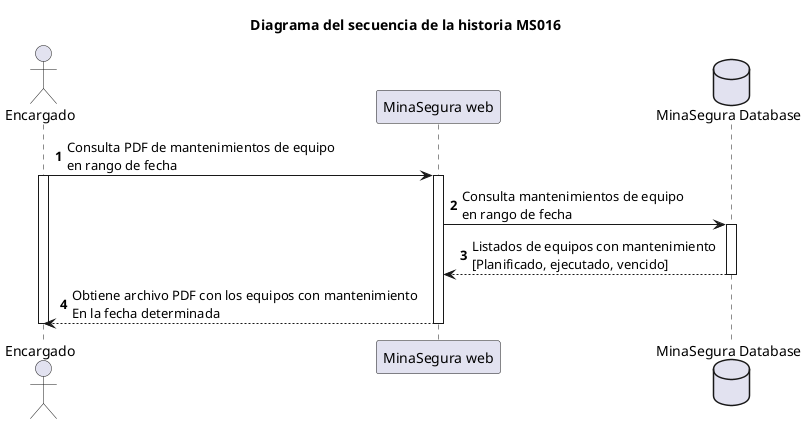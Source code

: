 @startuml hu1_sequence
autonumber

title Diagrama del secuencia de la historia MS016

actor Encargado
participant "MinaSegura web"
Database "MinaSegura Database"

Encargado->"MinaSegura web": Consulta PDF de mantenimientos de equipo \nen rango de fecha
activate Encargado
activate "MinaSegura web"

"MinaSegura web"->"MinaSegura Database": Consulta mantenimientos de equipo \nen rango de fecha
activate "MinaSegura Database"

"MinaSegura Database" --> "MinaSegura web": Listados de equipos con mantenimiento \n[Planificado, ejecutado, vencido]
deactivate "MinaSegura Database"

"MinaSegura web" --> Encargado: Obtiene archivo PDF con los equipos con mantenimiento \nEn la fecha determinada
deactivate "MinaSegura web"

deactivate Encargado


@enduml
